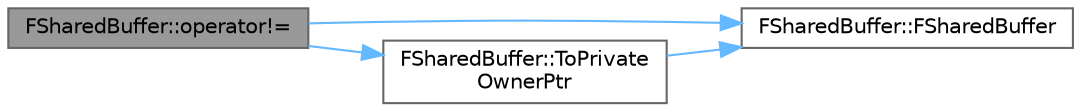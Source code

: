 digraph "FSharedBuffer::operator!="
{
 // INTERACTIVE_SVG=YES
 // LATEX_PDF_SIZE
  bgcolor="transparent";
  edge [fontname=Helvetica,fontsize=10,labelfontname=Helvetica,labelfontsize=10];
  node [fontname=Helvetica,fontsize=10,shape=box,height=0.2,width=0.4];
  rankdir="LR";
  Node1 [id="Node000001",label="FSharedBuffer::operator!=",height=0.2,width=0.4,color="gray40", fillcolor="grey60", style="filled", fontcolor="black",tooltip=" "];
  Node1 -> Node2 [id="edge1_Node000001_Node000002",color="steelblue1",style="solid",tooltip=" "];
  Node2 [id="Node000002",label="FSharedBuffer::FSharedBuffer",height=0.2,width=0.4,color="grey40", fillcolor="white", style="filled",URL="$d5/d2c/classFSharedBuffer.html#a501818a10e15626550853da572542025",tooltip="Construct a null shared buffer."];
  Node1 -> Node3 [id="edge2_Node000001_Node000003",color="steelblue1",style="solid",tooltip=" "];
  Node3 [id="Node000003",label="FSharedBuffer::ToPrivate\lOwnerPtr",height=0.2,width=0.4,color="grey40", fillcolor="white", style="filled",URL="$d5/d2c/classFSharedBuffer.html#a3cb4e845cf8fb7e546f16f05852e3654",tooltip=" "];
  Node3 -> Node2 [id="edge3_Node000003_Node000002",color="steelblue1",style="solid",tooltip=" "];
}
